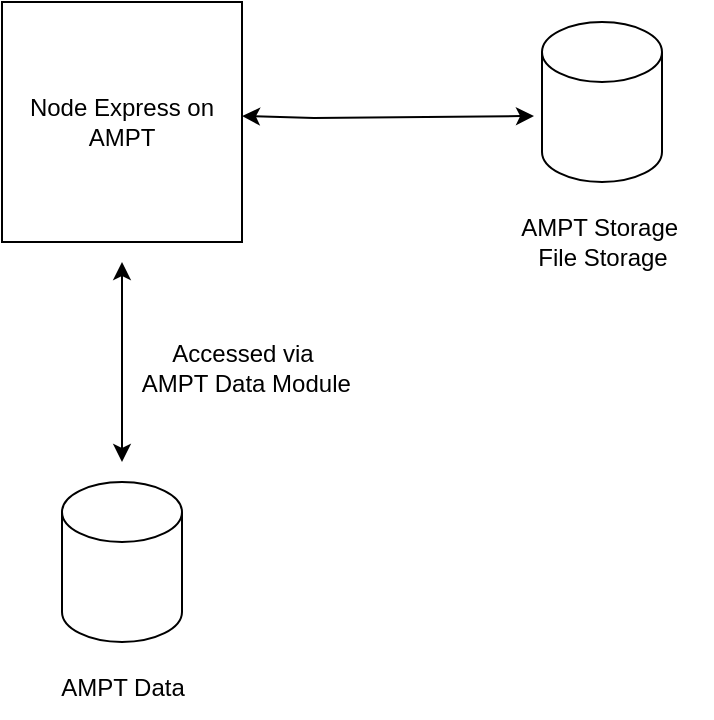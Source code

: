 <mxfile version="22.1.0" type="github">
  <diagram name="Page-1" id="smkl9wkI0RQhg8Fnq2xX">
    <mxGraphModel dx="954" dy="642" grid="1" gridSize="10" guides="1" tooltips="1" connect="1" arrows="1" fold="1" page="1" pageScale="1" pageWidth="3300" pageHeight="2339" math="0" shadow="0">
      <root>
        <mxCell id="0" />
        <mxCell id="1" parent="0" />
        <mxCell id="gLeCUQ9iOj2dQYNXgD_D-1" value="Node Express on AMPT" style="whiteSpace=wrap;html=1;aspect=fixed;" vertex="1" parent="1">
          <mxGeometry x="440" y="280" width="120" height="120" as="geometry" />
        </mxCell>
        <mxCell id="gLeCUQ9iOj2dQYNXgD_D-2" value="" style="shape=cylinder3;whiteSpace=wrap;html=1;boundedLbl=1;backgroundOutline=1;size=15;" vertex="1" parent="1">
          <mxGeometry x="470" y="520" width="60" height="80" as="geometry" />
        </mxCell>
        <mxCell id="gLeCUQ9iOj2dQYNXgD_D-3" value="AMPT Data" style="text;html=1;align=center;verticalAlign=middle;resizable=0;points=[];autosize=1;strokeColor=none;fillColor=none;" vertex="1" parent="1">
          <mxGeometry x="455" y="608" width="90" height="30" as="geometry" />
        </mxCell>
        <mxCell id="gLeCUQ9iOj2dQYNXgD_D-4" value="" style="endArrow=classic;startArrow=classic;html=1;rounded=0;" edge="1" parent="1">
          <mxGeometry width="50" height="50" relative="1" as="geometry">
            <mxPoint x="500" y="510" as="sourcePoint" />
            <mxPoint x="500" y="410" as="targetPoint" />
          </mxGeometry>
        </mxCell>
        <mxCell id="gLeCUQ9iOj2dQYNXgD_D-5" value="Accessed via&lt;br&gt;&amp;nbsp;AMPT Data Module" style="text;html=1;align=center;verticalAlign=middle;resizable=0;points=[];autosize=1;strokeColor=none;fillColor=none;" vertex="1" parent="1">
          <mxGeometry x="495" y="443" width="130" height="40" as="geometry" />
        </mxCell>
        <mxCell id="gLeCUQ9iOj2dQYNXgD_D-6" value="" style="shape=cylinder3;whiteSpace=wrap;html=1;boundedLbl=1;backgroundOutline=1;size=15;" vertex="1" parent="1">
          <mxGeometry x="710" y="290" width="60" height="80" as="geometry" />
        </mxCell>
        <mxCell id="gLeCUQ9iOj2dQYNXgD_D-7" value="AMPT Storage&amp;nbsp;&lt;br&gt;File Storage" style="text;html=1;align=center;verticalAlign=middle;resizable=0;points=[];autosize=1;strokeColor=none;fillColor=none;" vertex="1" parent="1">
          <mxGeometry x="685" y="380" width="110" height="40" as="geometry" />
        </mxCell>
        <mxCell id="gLeCUQ9iOj2dQYNXgD_D-8" value="" style="endArrow=classic;startArrow=classic;html=1;rounded=0;" edge="1" parent="1">
          <mxGeometry width="50" height="50" relative="1" as="geometry">
            <mxPoint x="706" y="337" as="sourcePoint" />
            <mxPoint x="560" y="337" as="targetPoint" />
            <Array as="points">
              <mxPoint x="596" y="338" />
            </Array>
          </mxGeometry>
        </mxCell>
      </root>
    </mxGraphModel>
  </diagram>
</mxfile>
